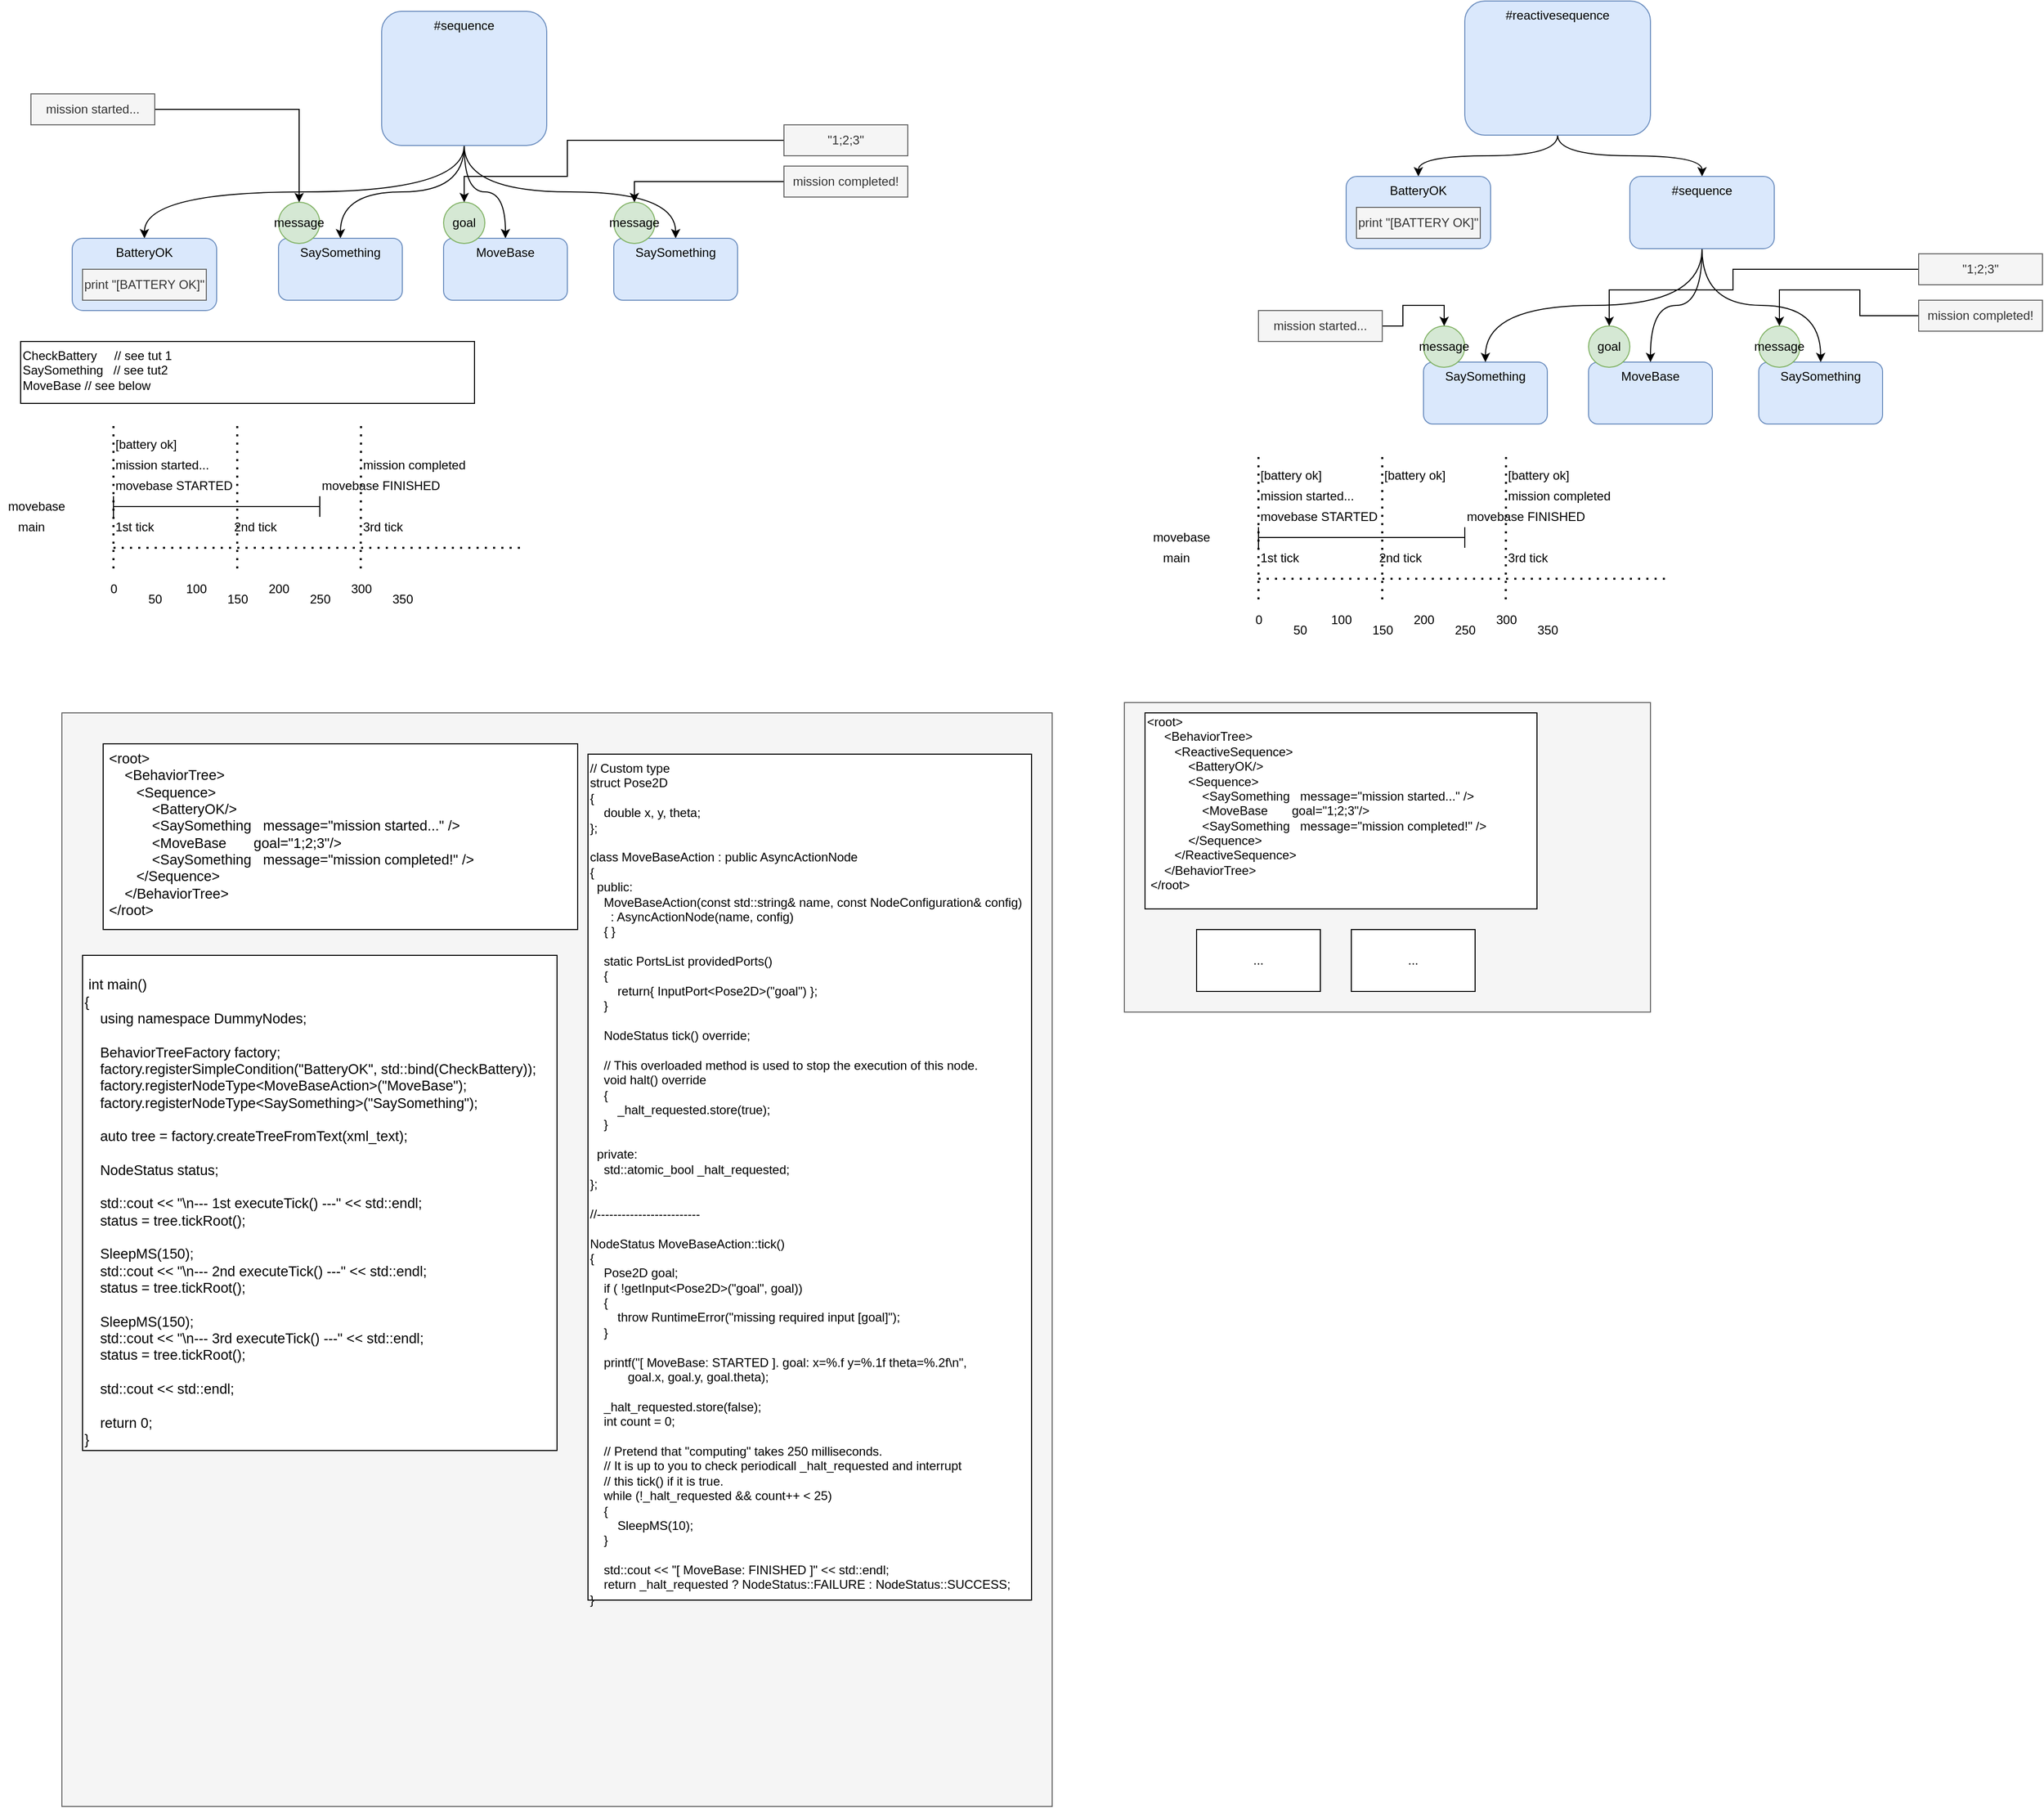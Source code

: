 <mxfile version="14.6.13" type="device"><diagram name="Page-1" id="7xjL4qxNOH6ObKK9VpZ8"><mxGraphModel dx="1106" dy="705" grid="1" gridSize="10" guides="1" tooltips="1" connect="1" arrows="1" fold="1" page="1" pageScale="1" pageWidth="1100" pageHeight="850" math="0" shadow="0"><root><mxCell id="-n1iZjSHYdklYX_k4-YT-0"/><mxCell id="-n1iZjSHYdklYX_k4-YT-1" parent="-n1iZjSHYdklYX_k4-YT-0"/><mxCell id="pffkVYcm8MmQ7CZDu6G3-87" value="&lt;div&gt;&lt;br&gt;&lt;/div&gt;" style="rounded=0;whiteSpace=wrap;html=1;align=left;fillColor=#f5f5f5;strokeColor=#666666;fontColor=#333333;" vertex="1" parent="-n1iZjSHYdklYX_k4-YT-1"><mxGeometry x="1100" y="790" width="510" height="300" as="geometry"/></mxCell><mxCell id="-n1iZjSHYdklYX_k4-YT-35" value="" style="rounded=0;whiteSpace=wrap;html=1;align=center;fillColor=#f5f5f5;strokeColor=#666666;fontColor=#333333;" parent="-n1iZjSHYdklYX_k4-YT-1" vertex="1"><mxGeometry x="70" y="800" width="960" height="1060" as="geometry"/></mxCell><mxCell id="-n1iZjSHYdklYX_k4-YT-2" style="edgeStyle=orthogonalEdgeStyle;orthogonalLoop=1;jettySize=auto;html=1;exitX=0.5;exitY=1;exitDx=0;exitDy=0;curved=1;" parent="-n1iZjSHYdklYX_k4-YT-1" source="-n1iZjSHYdklYX_k4-YT-6" target="-n1iZjSHYdklYX_k4-YT-7" edge="1"><mxGeometry relative="1" as="geometry"/></mxCell><mxCell id="-n1iZjSHYdklYX_k4-YT-3" style="edgeStyle=orthogonalEdgeStyle;curved=1;orthogonalLoop=1;jettySize=auto;html=1;exitX=0.5;exitY=1;exitDx=0;exitDy=0;" parent="-n1iZjSHYdklYX_k4-YT-1" source="-n1iZjSHYdklYX_k4-YT-6" target="-n1iZjSHYdklYX_k4-YT-8" edge="1"><mxGeometry relative="1" as="geometry"/></mxCell><mxCell id="pffkVYcm8MmQ7CZDu6G3-11" style="edgeStyle=orthogonalEdgeStyle;orthogonalLoop=1;jettySize=auto;html=1;exitX=0.5;exitY=1;exitDx=0;exitDy=0;curved=1;" edge="1" parent="-n1iZjSHYdklYX_k4-YT-1" source="-n1iZjSHYdklYX_k4-YT-6" target="pffkVYcm8MmQ7CZDu6G3-3"><mxGeometry relative="1" as="geometry"/></mxCell><mxCell id="pffkVYcm8MmQ7CZDu6G3-12" style="edgeStyle=orthogonalEdgeStyle;curved=1;orthogonalLoop=1;jettySize=auto;html=1;exitX=0.5;exitY=1;exitDx=0;exitDy=0;entryX=0.5;entryY=0;entryDx=0;entryDy=0;" edge="1" parent="-n1iZjSHYdklYX_k4-YT-1" source="-n1iZjSHYdklYX_k4-YT-6" target="pffkVYcm8MmQ7CZDu6G3-5"><mxGeometry relative="1" as="geometry"/></mxCell><mxCell id="-n1iZjSHYdklYX_k4-YT-6" value="#sequence" style="rounded=1;whiteSpace=wrap;html=1;verticalAlign=top;fillColor=#dae8fc;strokeColor=#6c8ebf;" parent="-n1iZjSHYdklYX_k4-YT-1" vertex="1"><mxGeometry x="380" y="120" width="160" height="130" as="geometry"/></mxCell><mxCell id="-n1iZjSHYdklYX_k4-YT-7" value="BatteryOK" style="rounded=1;whiteSpace=wrap;html=1;verticalAlign=top;fillColor=#dae8fc;strokeColor=#6c8ebf;" parent="-n1iZjSHYdklYX_k4-YT-1" vertex="1"><mxGeometry x="80" y="340" width="140" height="70" as="geometry"/></mxCell><mxCell id="-n1iZjSHYdklYX_k4-YT-8" value="SaySomething" style="rounded=1;whiteSpace=wrap;html=1;verticalAlign=top;fillColor=#dae8fc;strokeColor=#6c8ebf;" parent="-n1iZjSHYdklYX_k4-YT-1" vertex="1"><mxGeometry x="280" y="340" width="120" height="60" as="geometry"/></mxCell><mxCell id="-n1iZjSHYdklYX_k4-YT-12" value="&lt;div&gt;&lt;div&gt;// Custom type&lt;/div&gt;&lt;div&gt;struct Pose2D&lt;/div&gt;&lt;div&gt;{&lt;/div&gt;&lt;div&gt;&amp;nbsp; &amp;nbsp; double x, y, theta;&lt;/div&gt;&lt;div&gt;};&lt;/div&gt;&lt;div&gt;&lt;br&gt;&lt;/div&gt;&lt;div&gt;class MoveBaseAction : public AsyncActionNode&lt;/div&gt;&lt;div&gt;{&lt;/div&gt;&lt;div&gt;&amp;nbsp; public:&lt;/div&gt;&lt;div&gt;&amp;nbsp; &amp;nbsp; MoveBaseAction(const std::string&amp;amp; name, const NodeConfiguration&amp;amp; config)&lt;/div&gt;&lt;div&gt;&amp;nbsp; &amp;nbsp; &amp;nbsp; : AsyncActionNode(name, config)&lt;/div&gt;&lt;div&gt;&amp;nbsp; &amp;nbsp; { }&lt;/div&gt;&lt;div&gt;&lt;br&gt;&lt;/div&gt;&lt;div&gt;&amp;nbsp; &amp;nbsp; static PortsList providedPorts()&lt;/div&gt;&lt;div&gt;&amp;nbsp; &amp;nbsp; {&lt;/div&gt;&lt;div&gt;&amp;nbsp; &amp;nbsp; &amp;nbsp; &amp;nbsp; return{ InputPort&amp;lt;Pose2D&amp;gt;(&quot;goal&quot;) };&lt;/div&gt;&lt;div&gt;&amp;nbsp; &amp;nbsp; }&lt;/div&gt;&lt;div&gt;&lt;br&gt;&lt;/div&gt;&lt;div&gt;&amp;nbsp; &amp;nbsp; NodeStatus tick() override;&lt;/div&gt;&lt;div&gt;&lt;br&gt;&lt;/div&gt;&lt;div&gt;&amp;nbsp; &amp;nbsp; // This overloaded method is used to stop the execution of this node.&lt;/div&gt;&lt;div&gt;&amp;nbsp; &amp;nbsp; void halt() override&lt;/div&gt;&lt;div&gt;&amp;nbsp; &amp;nbsp; {&lt;/div&gt;&lt;div&gt;&amp;nbsp; &amp;nbsp; &amp;nbsp; &amp;nbsp; _halt_requested.store(true);&lt;/div&gt;&lt;div&gt;&amp;nbsp; &amp;nbsp; }&lt;/div&gt;&lt;div&gt;&lt;br&gt;&lt;/div&gt;&lt;div&gt;&amp;nbsp; private:&lt;/div&gt;&lt;div&gt;&amp;nbsp; &amp;nbsp; std::atomic_bool _halt_requested;&lt;/div&gt;&lt;div&gt;};&lt;/div&gt;&lt;div&gt;&lt;br&gt;&lt;/div&gt;&lt;div&gt;//-------------------------&lt;/div&gt;&lt;div&gt;&lt;br&gt;&lt;/div&gt;&lt;div&gt;NodeStatus MoveBaseAction::tick()&lt;/div&gt;&lt;div&gt;{&lt;/div&gt;&lt;div&gt;&amp;nbsp; &amp;nbsp; Pose2D goal;&lt;/div&gt;&lt;div&gt;&amp;nbsp; &amp;nbsp; if ( !getInput&amp;lt;Pose2D&amp;gt;(&quot;goal&quot;, goal))&lt;/div&gt;&lt;div&gt;&amp;nbsp; &amp;nbsp; {&lt;/div&gt;&lt;div&gt;&amp;nbsp; &amp;nbsp; &amp;nbsp; &amp;nbsp; throw RuntimeError(&quot;missing required input [goal]&quot;);&lt;/div&gt;&lt;div&gt;&amp;nbsp; &amp;nbsp; }&lt;/div&gt;&lt;div&gt;&lt;br&gt;&lt;/div&gt;&lt;div&gt;&amp;nbsp; &amp;nbsp; printf(&quot;[ MoveBase: STARTED ]. goal: x=%.f y=%.1f theta=%.2f\n&quot;,&amp;nbsp;&lt;/div&gt;&lt;div&gt;&amp;nbsp; &amp;nbsp; &amp;nbsp; &amp;nbsp; &amp;nbsp; &amp;nbsp;goal.x, goal.y, goal.theta);&lt;/div&gt;&lt;div&gt;&lt;br&gt;&lt;/div&gt;&lt;div&gt;&amp;nbsp; &amp;nbsp; _halt_requested.store(false);&lt;/div&gt;&lt;div&gt;&amp;nbsp; &amp;nbsp; int count = 0;&lt;/div&gt;&lt;div&gt;&lt;br&gt;&lt;/div&gt;&lt;div&gt;&amp;nbsp; &amp;nbsp; // Pretend that &quot;computing&quot; takes 250 milliseconds.&lt;/div&gt;&lt;div&gt;&amp;nbsp; &amp;nbsp; // It is up to you to check periodicall _halt_requested and interrupt&lt;/div&gt;&lt;div&gt;&amp;nbsp; &amp;nbsp; // this tick() if it is true.&lt;/div&gt;&lt;div&gt;&amp;nbsp; &amp;nbsp; while (!_halt_requested &amp;amp;&amp;amp; count++ &amp;lt; 25)&lt;/div&gt;&lt;div&gt;&amp;nbsp; &amp;nbsp; {&lt;/div&gt;&lt;div&gt;&amp;nbsp; &amp;nbsp; &amp;nbsp; &amp;nbsp; SleepMS(10);&lt;/div&gt;&lt;div&gt;&amp;nbsp; &amp;nbsp; }&lt;/div&gt;&lt;div&gt;&lt;br&gt;&lt;/div&gt;&lt;div&gt;&amp;nbsp; &amp;nbsp; std::cout &amp;lt;&amp;lt; &quot;[ MoveBase: FINISHED ]&quot; &amp;lt;&amp;lt; std::endl;&lt;/div&gt;&lt;div&gt;&amp;nbsp; &amp;nbsp; return _halt_requested ? NodeStatus::FAILURE : NodeStatus::SUCCESS;&lt;/div&gt;&lt;div&gt;}&lt;/div&gt;&lt;/div&gt;&lt;div&gt;&lt;br&gt;&lt;/div&gt;" style="rounded=0;whiteSpace=wrap;html=1;align=left;verticalAlign=top;" parent="-n1iZjSHYdklYX_k4-YT-1" vertex="1"><mxGeometry x="580" y="840" width="430" height="820" as="geometry"/></mxCell><mxCell id="-n1iZjSHYdklYX_k4-YT-17" value="&lt;div&gt;&lt;div&gt;&lt;div&gt;&lt;br&gt;&lt;/div&gt;&lt;div&gt;&lt;span style=&quot;font-size: 13.6px&quot;&gt;&amp;nbsp;int main()&lt;/span&gt;&lt;/div&gt;&lt;div&gt;&lt;span style=&quot;font-size: 13.6px&quot;&gt;{&lt;/span&gt;&lt;/div&gt;&lt;div&gt;&lt;span style=&quot;font-size: 13.6px&quot;&gt;&amp;nbsp; &amp;nbsp; using namespace DummyNodes;&lt;/span&gt;&lt;/div&gt;&lt;div&gt;&lt;span style=&quot;font-size: 13.6px&quot;&gt;&lt;br&gt;&lt;/span&gt;&lt;/div&gt;&lt;div&gt;&lt;span style=&quot;font-size: 13.6px&quot;&gt;&amp;nbsp; &amp;nbsp; BehaviorTreeFactory factory;&lt;/span&gt;&lt;/div&gt;&lt;div&gt;&lt;span style=&quot;font-size: 13.6px&quot;&gt;&amp;nbsp; &amp;nbsp; factory.registerSimpleCondition(&quot;BatteryOK&quot;, std::bind(CheckBattery));&lt;/span&gt;&lt;/div&gt;&lt;div&gt;&lt;span style=&quot;font-size: 13.6px&quot;&gt;&amp;nbsp; &amp;nbsp; factory.registerNodeType&amp;lt;MoveBaseAction&amp;gt;(&quot;MoveBase&quot;);&lt;/span&gt;&lt;/div&gt;&lt;div&gt;&lt;span style=&quot;font-size: 13.6px&quot;&gt;&amp;nbsp; &amp;nbsp; factory.registerNodeType&amp;lt;SaySomething&amp;gt;(&quot;SaySomething&quot;);&lt;/span&gt;&lt;/div&gt;&lt;div&gt;&lt;span style=&quot;font-size: 13.6px&quot;&gt;&lt;br&gt;&lt;/span&gt;&lt;/div&gt;&lt;div&gt;&lt;span style=&quot;font-size: 13.6px&quot;&gt;&amp;nbsp; &amp;nbsp; auto tree = factory.createTreeFromText(xml_text);&lt;/span&gt;&lt;/div&gt;&lt;div&gt;&lt;span style=&quot;font-size: 13.6px&quot;&gt;&lt;br&gt;&lt;/span&gt;&lt;/div&gt;&lt;div&gt;&lt;span style=&quot;font-size: 13.6px&quot;&gt;&amp;nbsp; &amp;nbsp; NodeStatus status;&lt;/span&gt;&lt;/div&gt;&lt;div&gt;&lt;span style=&quot;font-size: 13.6px&quot;&gt;&lt;br&gt;&lt;/span&gt;&lt;/div&gt;&lt;div&gt;&lt;span style=&quot;font-size: 13.6px&quot;&gt;&amp;nbsp; &amp;nbsp; std::cout &amp;lt;&amp;lt; &quot;\n--- 1st executeTick() ---&quot; &amp;lt;&amp;lt; std::endl;&lt;/span&gt;&lt;/div&gt;&lt;div&gt;&lt;span style=&quot;font-size: 13.6px&quot;&gt;&amp;nbsp; &amp;nbsp; status = tree.tickRoot();&lt;/span&gt;&lt;/div&gt;&lt;div&gt;&lt;span style=&quot;font-size: 13.6px&quot;&gt;&lt;br&gt;&lt;/span&gt;&lt;/div&gt;&lt;div&gt;&lt;span style=&quot;font-size: 13.6px&quot;&gt;&amp;nbsp; &amp;nbsp; SleepMS(150);&lt;/span&gt;&lt;/div&gt;&lt;div&gt;&lt;span style=&quot;font-size: 13.6px&quot;&gt;&amp;nbsp; &amp;nbsp; std::cout &amp;lt;&amp;lt; &quot;\n--- 2nd executeTick() ---&quot; &amp;lt;&amp;lt; std::endl;&lt;/span&gt;&lt;/div&gt;&lt;div&gt;&lt;span style=&quot;font-size: 13.6px&quot;&gt;&amp;nbsp; &amp;nbsp; status = tree.tickRoot();&lt;/span&gt;&lt;/div&gt;&lt;div&gt;&lt;span style=&quot;font-size: 13.6px&quot;&gt;&lt;br&gt;&lt;/span&gt;&lt;/div&gt;&lt;div&gt;&lt;span style=&quot;font-size: 13.6px&quot;&gt;&amp;nbsp; &amp;nbsp; SleepMS(150);&lt;/span&gt;&lt;/div&gt;&lt;div&gt;&lt;span style=&quot;font-size: 13.6px&quot;&gt;&amp;nbsp; &amp;nbsp; std::cout &amp;lt;&amp;lt; &quot;\n--- 3rd executeTick() ---&quot; &amp;lt;&amp;lt; std::endl;&lt;/span&gt;&lt;/div&gt;&lt;div&gt;&lt;span style=&quot;font-size: 13.6px&quot;&gt;&amp;nbsp; &amp;nbsp; status = tree.tickRoot();&lt;/span&gt;&lt;/div&gt;&lt;div&gt;&lt;span style=&quot;font-size: 13.6px&quot;&gt;&lt;br&gt;&lt;/span&gt;&lt;/div&gt;&lt;div&gt;&lt;span style=&quot;font-size: 13.6px&quot;&gt;&amp;nbsp; &amp;nbsp; std::cout &amp;lt;&amp;lt; std::endl;&lt;/span&gt;&lt;/div&gt;&lt;div&gt;&lt;span style=&quot;font-size: 13.6px&quot;&gt;&lt;br&gt;&lt;/span&gt;&lt;/div&gt;&lt;div&gt;&lt;span style=&quot;font-size: 13.6px&quot;&gt;&amp;nbsp; &amp;nbsp; return 0;&lt;/span&gt;&lt;/div&gt;&lt;div&gt;&lt;span style=&quot;font-size: 13.6px&quot;&gt;}&lt;/span&gt;&lt;/div&gt;&lt;/div&gt;&lt;/div&gt;&lt;div&gt;&lt;br&gt;&lt;/div&gt;" style="rounded=0;whiteSpace=wrap;html=1;align=left;verticalAlign=top;" parent="-n1iZjSHYdklYX_k4-YT-1" vertex="1"><mxGeometry x="90" y="1035" width="460" height="480" as="geometry"/></mxCell><mxCell id="-n1iZjSHYdklYX_k4-YT-21" style="edgeStyle=orthogonalEdgeStyle;orthogonalLoop=1;jettySize=auto;html=1;exitX=0.5;exitY=0;exitDx=0;exitDy=0;entryX=0;entryY=0.5;entryDx=0;entryDy=0;rounded=1;strokeColor=none;" parent="-n1iZjSHYdklYX_k4-YT-1" source="-n1iZjSHYdklYX_k4-YT-23" edge="1"><mxGeometry relative="1" as="geometry"><mxPoint x="540" y="220" as="targetPoint"/></mxGeometry></mxCell><mxCell id="-n1iZjSHYdklYX_k4-YT-23" value="message" style="ellipse;whiteSpace=wrap;html=1;aspect=fixed;align=center;fillColor=#d5e8d4;strokeColor=#82b366;" parent="-n1iZjSHYdklYX_k4-YT-1" vertex="1"><mxGeometry x="280" y="305" width="40" height="40" as="geometry"/></mxCell><mxCell id="pffkVYcm8MmQ7CZDu6G3-0" value="&lt;div&gt;&lt;/div&gt;CheckBattery&amp;nbsp; &amp;nbsp; &amp;nbsp;// see tut 1&lt;br&gt;SaySomething&amp;nbsp; &amp;nbsp;// see tut2&lt;br&gt;MoveBase // see below&lt;br&gt;" style="rounded=0;whiteSpace=wrap;html=1;align=left;verticalAlign=top;" vertex="1" parent="-n1iZjSHYdklYX_k4-YT-1"><mxGeometry x="30" y="440" width="440" height="60" as="geometry"/></mxCell><mxCell id="pffkVYcm8MmQ7CZDu6G3-2" style="edgeStyle=orthogonalEdgeStyle;rounded=0;orthogonalLoop=1;jettySize=auto;html=1;exitX=1;exitY=0.5;exitDx=0;exitDy=0;entryX=0.5;entryY=0;entryDx=0;entryDy=0;" edge="1" parent="-n1iZjSHYdklYX_k4-YT-1" source="pffkVYcm8MmQ7CZDu6G3-1" target="-n1iZjSHYdklYX_k4-YT-23"><mxGeometry relative="1" as="geometry"/></mxCell><mxCell id="pffkVYcm8MmQ7CZDu6G3-1" value="mission started..." style="rounded=0;whiteSpace=wrap;html=1;fillColor=#f5f5f5;strokeColor=#666666;fontColor=#333333;" vertex="1" parent="-n1iZjSHYdklYX_k4-YT-1"><mxGeometry x="40" y="200" width="120" height="30" as="geometry"/></mxCell><mxCell id="pffkVYcm8MmQ7CZDu6G3-3" value="MoveBase" style="rounded=1;whiteSpace=wrap;html=1;verticalAlign=top;fillColor=#dae8fc;strokeColor=#6c8ebf;" vertex="1" parent="-n1iZjSHYdklYX_k4-YT-1"><mxGeometry x="440" y="340" width="120" height="60" as="geometry"/></mxCell><mxCell id="pffkVYcm8MmQ7CZDu6G3-4" value="goal" style="ellipse;whiteSpace=wrap;html=1;aspect=fixed;align=center;fillColor=#d5e8d4;strokeColor=#82b366;" vertex="1" parent="-n1iZjSHYdklYX_k4-YT-1"><mxGeometry x="440" y="305" width="40" height="40" as="geometry"/></mxCell><mxCell id="pffkVYcm8MmQ7CZDu6G3-5" value="SaySomething" style="rounded=1;whiteSpace=wrap;html=1;verticalAlign=top;fillColor=#dae8fc;strokeColor=#6c8ebf;" vertex="1" parent="-n1iZjSHYdklYX_k4-YT-1"><mxGeometry x="605" y="340" width="120" height="60" as="geometry"/></mxCell><mxCell id="pffkVYcm8MmQ7CZDu6G3-6" value="message" style="ellipse;whiteSpace=wrap;html=1;aspect=fixed;align=center;fillColor=#d5e8d4;strokeColor=#82b366;" vertex="1" parent="-n1iZjSHYdklYX_k4-YT-1"><mxGeometry x="605" y="305" width="40" height="40" as="geometry"/></mxCell><mxCell id="pffkVYcm8MmQ7CZDu6G3-100" style="edgeStyle=orthogonalEdgeStyle;orthogonalLoop=1;jettySize=auto;html=1;exitX=0;exitY=0.5;exitDx=0;exitDy=0;rounded=0;" edge="1" parent="-n1iZjSHYdklYX_k4-YT-1" source="pffkVYcm8MmQ7CZDu6G3-7" target="pffkVYcm8MmQ7CZDu6G3-6"><mxGeometry relative="1" as="geometry"/></mxCell><mxCell id="pffkVYcm8MmQ7CZDu6G3-7" value="mission completed!" style="rounded=0;whiteSpace=wrap;html=1;fillColor=#f5f5f5;strokeColor=#666666;fontColor=#333333;" vertex="1" parent="-n1iZjSHYdklYX_k4-YT-1"><mxGeometry x="770" y="270" width="120" height="30" as="geometry"/></mxCell><mxCell id="pffkVYcm8MmQ7CZDu6G3-101" style="edgeStyle=orthogonalEdgeStyle;rounded=0;orthogonalLoop=1;jettySize=auto;html=1;exitX=0;exitY=0.5;exitDx=0;exitDy=0;entryX=0.5;entryY=0;entryDx=0;entryDy=0;" edge="1" parent="-n1iZjSHYdklYX_k4-YT-1" source="pffkVYcm8MmQ7CZDu6G3-9" target="pffkVYcm8MmQ7CZDu6G3-4"><mxGeometry relative="1" as="geometry"><Array as="points"><mxPoint x="560" y="245"/><mxPoint x="560" y="280"/><mxPoint x="460" y="280"/></Array></mxGeometry></mxCell><mxCell id="pffkVYcm8MmQ7CZDu6G3-9" value="&quot;1;2;3&quot;" style="rounded=0;whiteSpace=wrap;html=1;fillColor=#f5f5f5;strokeColor=#666666;fontColor=#333333;" vertex="1" parent="-n1iZjSHYdklYX_k4-YT-1"><mxGeometry x="770" y="230" width="120" height="30" as="geometry"/></mxCell><mxCell id="pffkVYcm8MmQ7CZDu6G3-13" value="print &quot;[BATTERY OK]&quot;" style="rounded=0;whiteSpace=wrap;html=1;fillColor=#f5f5f5;strokeColor=#666666;fontColor=#333333;" vertex="1" parent="-n1iZjSHYdklYX_k4-YT-1"><mxGeometry x="90" y="370" width="120" height="30" as="geometry"/></mxCell><mxCell id="pffkVYcm8MmQ7CZDu6G3-14" value="" style="endArrow=none;dashed=1;html=1;dashPattern=1 3;strokeWidth=2;" edge="1" parent="-n1iZjSHYdklYX_k4-YT-1"><mxGeometry width="50" height="50" relative="1" as="geometry"><mxPoint x="120" y="640" as="sourcePoint"/><mxPoint x="520" y="640" as="targetPoint"/></mxGeometry></mxCell><mxCell id="pffkVYcm8MmQ7CZDu6G3-15" value="0" style="text;html=1;align=center;verticalAlign=middle;resizable=0;points=[];autosize=1;strokeColor=none;" vertex="1" parent="-n1iZjSHYdklYX_k4-YT-1"><mxGeometry x="110" y="670" width="20" height="20" as="geometry"/></mxCell><mxCell id="pffkVYcm8MmQ7CZDu6G3-16" value="50" style="text;html=1;align=center;verticalAlign=middle;resizable=0;points=[];autosize=1;strokeColor=none;" vertex="1" parent="-n1iZjSHYdklYX_k4-YT-1"><mxGeometry x="145" y="680" width="30" height="20" as="geometry"/></mxCell><mxCell id="pffkVYcm8MmQ7CZDu6G3-17" value="100" style="text;html=1;align=center;verticalAlign=middle;resizable=0;points=[];autosize=1;strokeColor=none;" vertex="1" parent="-n1iZjSHYdklYX_k4-YT-1"><mxGeometry x="180" y="670" width="40" height="20" as="geometry"/></mxCell><mxCell id="pffkVYcm8MmQ7CZDu6G3-18" value="150" style="text;html=1;align=center;verticalAlign=middle;resizable=0;points=[];autosize=1;strokeColor=none;" vertex="1" parent="-n1iZjSHYdklYX_k4-YT-1"><mxGeometry x="220" y="680" width="40" height="20" as="geometry"/></mxCell><mxCell id="pffkVYcm8MmQ7CZDu6G3-21" value="200" style="text;html=1;align=center;verticalAlign=middle;resizable=0;points=[];autosize=1;strokeColor=none;" vertex="1" parent="-n1iZjSHYdklYX_k4-YT-1"><mxGeometry x="260" y="670" width="40" height="20" as="geometry"/></mxCell><mxCell id="pffkVYcm8MmQ7CZDu6G3-22" value="250" style="text;html=1;align=center;verticalAlign=middle;resizable=0;points=[];autosize=1;strokeColor=none;" vertex="1" parent="-n1iZjSHYdklYX_k4-YT-1"><mxGeometry x="300" y="680" width="40" height="20" as="geometry"/></mxCell><mxCell id="pffkVYcm8MmQ7CZDu6G3-23" value="300" style="text;html=1;align=center;verticalAlign=middle;resizable=0;points=[];autosize=1;strokeColor=none;" vertex="1" parent="-n1iZjSHYdklYX_k4-YT-1"><mxGeometry x="340" y="670" width="40" height="20" as="geometry"/></mxCell><mxCell id="pffkVYcm8MmQ7CZDu6G3-24" value="350" style="text;html=1;align=center;verticalAlign=middle;resizable=0;points=[];autosize=1;strokeColor=none;" vertex="1" parent="-n1iZjSHYdklYX_k4-YT-1"><mxGeometry x="380" y="680" width="40" height="20" as="geometry"/></mxCell><mxCell id="pffkVYcm8MmQ7CZDu6G3-25" value="" style="endArrow=none;dashed=1;html=1;dashPattern=1 3;strokeWidth=2;" edge="1" parent="-n1iZjSHYdklYX_k4-YT-1"><mxGeometry width="50" height="50" relative="1" as="geometry"><mxPoint x="120" y="660" as="sourcePoint"/><mxPoint x="120" y="520" as="targetPoint"/></mxGeometry></mxCell><mxCell id="pffkVYcm8MmQ7CZDu6G3-26" value="" style="endArrow=none;dashed=1;html=1;dashPattern=1 3;strokeWidth=2;" edge="1" parent="-n1iZjSHYdklYX_k4-YT-1"><mxGeometry width="50" height="50" relative="1" as="geometry"><mxPoint x="240" y="660" as="sourcePoint"/><mxPoint x="240" y="520" as="targetPoint"/></mxGeometry></mxCell><mxCell id="pffkVYcm8MmQ7CZDu6G3-27" value="" style="endArrow=none;dashed=1;html=1;dashPattern=1 3;strokeWidth=2;" edge="1" parent="-n1iZjSHYdklYX_k4-YT-1"><mxGeometry width="50" height="50" relative="1" as="geometry"><mxPoint x="359.71" y="660" as="sourcePoint"/><mxPoint x="360" y="520" as="targetPoint"/></mxGeometry></mxCell><mxCell id="pffkVYcm8MmQ7CZDu6G3-28" value="1st tick" style="text;html=1;align=left;verticalAlign=middle;resizable=0;points=[];autosize=1;strokeColor=none;" vertex="1" parent="-n1iZjSHYdklYX_k4-YT-1"><mxGeometry x="120" y="610" width="50" height="20" as="geometry"/></mxCell><mxCell id="pffkVYcm8MmQ7CZDu6G3-29" value="2nd tick" style="text;html=1;align=left;verticalAlign=middle;resizable=0;points=[];autosize=1;strokeColor=none;" vertex="1" parent="-n1iZjSHYdklYX_k4-YT-1"><mxGeometry x="235" y="610" width="60" height="20" as="geometry"/></mxCell><mxCell id="pffkVYcm8MmQ7CZDu6G3-30" value="3rd tick" style="text;html=1;align=left;verticalAlign=middle;resizable=0;points=[];autosize=1;strokeColor=none;" vertex="1" parent="-n1iZjSHYdklYX_k4-YT-1"><mxGeometry x="360" y="610" width="50" height="20" as="geometry"/></mxCell><mxCell id="pffkVYcm8MmQ7CZDu6G3-31" value="main" style="text;html=1;align=center;verticalAlign=middle;resizable=0;points=[];autosize=1;strokeColor=none;" vertex="1" parent="-n1iZjSHYdklYX_k4-YT-1"><mxGeometry x="20" y="610" width="40" height="20" as="geometry"/></mxCell><mxCell id="pffkVYcm8MmQ7CZDu6G3-32" value="" style="shape=crossbar;whiteSpace=wrap;html=1;rounded=1;" vertex="1" parent="-n1iZjSHYdklYX_k4-YT-1"><mxGeometry x="120" y="590" width="200" height="20" as="geometry"/></mxCell><mxCell id="pffkVYcm8MmQ7CZDu6G3-33" value="movebase" style="text;html=1;align=center;verticalAlign=middle;resizable=0;points=[];autosize=1;strokeColor=none;" vertex="1" parent="-n1iZjSHYdklYX_k4-YT-1"><mxGeometry x="10" y="590" width="70" height="20" as="geometry"/></mxCell><mxCell id="pffkVYcm8MmQ7CZDu6G3-34" value="[battery ok]" style="text;html=1;align=left;verticalAlign=middle;resizable=0;points=[];autosize=1;strokeColor=none;" vertex="1" parent="-n1iZjSHYdklYX_k4-YT-1"><mxGeometry x="120" y="530" width="70" height="20" as="geometry"/></mxCell><mxCell id="pffkVYcm8MmQ7CZDu6G3-35" value="mission started..." style="text;html=1;align=left;verticalAlign=middle;resizable=0;points=[];autosize=1;strokeColor=none;" vertex="1" parent="-n1iZjSHYdklYX_k4-YT-1"><mxGeometry x="120" y="550" width="110" height="20" as="geometry"/></mxCell><mxCell id="pffkVYcm8MmQ7CZDu6G3-36" value="movebase STARTED" style="text;html=1;align=left;verticalAlign=middle;resizable=0;points=[];autosize=1;strokeColor=none;" vertex="1" parent="-n1iZjSHYdklYX_k4-YT-1"><mxGeometry x="120" y="570" width="130" height="20" as="geometry"/></mxCell><mxCell id="pffkVYcm8MmQ7CZDu6G3-37" value="movebase FINISHED" style="text;html=1;align=left;verticalAlign=middle;resizable=0;points=[];autosize=1;strokeColor=none;" vertex="1" parent="-n1iZjSHYdklYX_k4-YT-1"><mxGeometry x="320" y="570" width="130" height="20" as="geometry"/></mxCell><mxCell id="pffkVYcm8MmQ7CZDu6G3-39" style="edgeStyle=orthogonalEdgeStyle;orthogonalLoop=1;jettySize=auto;html=1;exitX=0.5;exitY=1;exitDx=0;exitDy=0;curved=1;" edge="1" parent="-n1iZjSHYdklYX_k4-YT-1" source="pffkVYcm8MmQ7CZDu6G3-43" target="pffkVYcm8MmQ7CZDu6G3-44"><mxGeometry relative="1" as="geometry"/></mxCell><mxCell id="pffkVYcm8MmQ7CZDu6G3-92" style="edgeStyle=orthogonalEdgeStyle;curved=1;orthogonalLoop=1;jettySize=auto;html=1;exitX=0.5;exitY=1;exitDx=0;exitDy=0;entryX=0.5;entryY=0;entryDx=0;entryDy=0;" edge="1" parent="-n1iZjSHYdklYX_k4-YT-1" source="pffkVYcm8MmQ7CZDu6G3-43" target="pffkVYcm8MmQ7CZDu6G3-91"><mxGeometry relative="1" as="geometry"/></mxCell><mxCell id="pffkVYcm8MmQ7CZDu6G3-43" value="#reactivesequence" style="rounded=1;whiteSpace=wrap;html=1;verticalAlign=top;fillColor=#dae8fc;strokeColor=#6c8ebf;" vertex="1" parent="-n1iZjSHYdklYX_k4-YT-1"><mxGeometry x="1430" y="110" width="180" height="130" as="geometry"/></mxCell><mxCell id="pffkVYcm8MmQ7CZDu6G3-44" value="BatteryOK" style="rounded=1;whiteSpace=wrap;html=1;verticalAlign=top;fillColor=#dae8fc;strokeColor=#6c8ebf;" vertex="1" parent="-n1iZjSHYdklYX_k4-YT-1"><mxGeometry x="1315" y="280" width="140" height="70" as="geometry"/></mxCell><mxCell id="pffkVYcm8MmQ7CZDu6G3-45" value="SaySomething" style="rounded=1;whiteSpace=wrap;html=1;verticalAlign=top;fillColor=#dae8fc;strokeColor=#6c8ebf;" vertex="1" parent="-n1iZjSHYdklYX_k4-YT-1"><mxGeometry x="1390" y="460" width="120" height="60" as="geometry"/></mxCell><mxCell id="pffkVYcm8MmQ7CZDu6G3-46" style="edgeStyle=orthogonalEdgeStyle;orthogonalLoop=1;jettySize=auto;html=1;exitX=0.5;exitY=0;exitDx=0;exitDy=0;entryX=0;entryY=0.5;entryDx=0;entryDy=0;rounded=1;strokeColor=none;" edge="1" parent="-n1iZjSHYdklYX_k4-YT-1" source="pffkVYcm8MmQ7CZDu6G3-47"><mxGeometry relative="1" as="geometry"><mxPoint x="1650" y="210" as="targetPoint"/></mxGeometry></mxCell><mxCell id="pffkVYcm8MmQ7CZDu6G3-47" value="message" style="ellipse;whiteSpace=wrap;html=1;aspect=fixed;align=center;fillColor=#d5e8d4;strokeColor=#82b366;" vertex="1" parent="-n1iZjSHYdklYX_k4-YT-1"><mxGeometry x="1390" y="425" width="40" height="40" as="geometry"/></mxCell><mxCell id="pffkVYcm8MmQ7CZDu6G3-49" style="edgeStyle=orthogonalEdgeStyle;rounded=0;orthogonalLoop=1;jettySize=auto;html=1;exitX=1;exitY=0.5;exitDx=0;exitDy=0;entryX=0.5;entryY=0;entryDx=0;entryDy=0;" edge="1" parent="-n1iZjSHYdklYX_k4-YT-1" source="pffkVYcm8MmQ7CZDu6G3-50" target="pffkVYcm8MmQ7CZDu6G3-47"><mxGeometry relative="1" as="geometry"/></mxCell><mxCell id="pffkVYcm8MmQ7CZDu6G3-50" value="mission started..." style="rounded=0;whiteSpace=wrap;html=1;fillColor=#f5f5f5;strokeColor=#666666;fontColor=#333333;" vertex="1" parent="-n1iZjSHYdklYX_k4-YT-1"><mxGeometry x="1230" y="410" width="120" height="30" as="geometry"/></mxCell><mxCell id="pffkVYcm8MmQ7CZDu6G3-51" value="MoveBase" style="rounded=1;whiteSpace=wrap;html=1;verticalAlign=top;fillColor=#dae8fc;strokeColor=#6c8ebf;" vertex="1" parent="-n1iZjSHYdklYX_k4-YT-1"><mxGeometry x="1550" y="460" width="120" height="60" as="geometry"/></mxCell><mxCell id="pffkVYcm8MmQ7CZDu6G3-52" value="goal" style="ellipse;whiteSpace=wrap;html=1;aspect=fixed;align=center;fillColor=#d5e8d4;strokeColor=#82b366;" vertex="1" parent="-n1iZjSHYdklYX_k4-YT-1"><mxGeometry x="1550" y="425" width="40" height="40" as="geometry"/></mxCell><mxCell id="pffkVYcm8MmQ7CZDu6G3-53" value="SaySomething" style="rounded=1;whiteSpace=wrap;html=1;verticalAlign=top;fillColor=#dae8fc;strokeColor=#6c8ebf;" vertex="1" parent="-n1iZjSHYdklYX_k4-YT-1"><mxGeometry x="1715" y="460" width="120" height="60" as="geometry"/></mxCell><mxCell id="pffkVYcm8MmQ7CZDu6G3-54" value="message" style="ellipse;whiteSpace=wrap;html=1;aspect=fixed;align=center;fillColor=#d5e8d4;strokeColor=#82b366;" vertex="1" parent="-n1iZjSHYdklYX_k4-YT-1"><mxGeometry x="1715" y="425" width="40" height="40" as="geometry"/></mxCell><mxCell id="pffkVYcm8MmQ7CZDu6G3-55" style="edgeStyle=orthogonalEdgeStyle;rounded=0;orthogonalLoop=1;jettySize=auto;html=1;exitX=0;exitY=0.5;exitDx=0;exitDy=0;entryX=0.5;entryY=0;entryDx=0;entryDy=0;" edge="1" parent="-n1iZjSHYdklYX_k4-YT-1" source="pffkVYcm8MmQ7CZDu6G3-56" target="pffkVYcm8MmQ7CZDu6G3-54"><mxGeometry relative="1" as="geometry"><Array as="points"><mxPoint x="1813" y="415"/><mxPoint x="1813" y="390"/><mxPoint x="1735" y="390"/></Array></mxGeometry></mxCell><mxCell id="pffkVYcm8MmQ7CZDu6G3-56" value="mission completed!" style="rounded=0;whiteSpace=wrap;html=1;fillColor=#f5f5f5;strokeColor=#666666;fontColor=#333333;" vertex="1" parent="-n1iZjSHYdklYX_k4-YT-1"><mxGeometry x="1870" y="400" width="120" height="30" as="geometry"/></mxCell><mxCell id="pffkVYcm8MmQ7CZDu6G3-57" style="edgeStyle=orthogonalEdgeStyle;rounded=0;orthogonalLoop=1;jettySize=auto;html=1;exitX=0;exitY=0.5;exitDx=0;exitDy=0;entryX=0.5;entryY=0;entryDx=0;entryDy=0;" edge="1" parent="-n1iZjSHYdklYX_k4-YT-1" source="pffkVYcm8MmQ7CZDu6G3-58" target="pffkVYcm8MmQ7CZDu6G3-52"><mxGeometry relative="1" as="geometry"><Array as="points"><mxPoint x="1870" y="370"/><mxPoint x="1690" y="370"/><mxPoint x="1690" y="390"/><mxPoint x="1570" y="390"/></Array></mxGeometry></mxCell><mxCell id="pffkVYcm8MmQ7CZDu6G3-58" value="&quot;1;2;3&quot;" style="rounded=0;whiteSpace=wrap;html=1;fillColor=#f5f5f5;strokeColor=#666666;fontColor=#333333;" vertex="1" parent="-n1iZjSHYdklYX_k4-YT-1"><mxGeometry x="1870" y="355" width="120" height="30" as="geometry"/></mxCell><mxCell id="pffkVYcm8MmQ7CZDu6G3-59" value="print &quot;[BATTERY OK]&quot;" style="rounded=0;whiteSpace=wrap;html=1;fillColor=#f5f5f5;strokeColor=#666666;fontColor=#333333;" vertex="1" parent="-n1iZjSHYdklYX_k4-YT-1"><mxGeometry x="1325" y="310" width="120" height="30" as="geometry"/></mxCell><mxCell id="pffkVYcm8MmQ7CZDu6G3-60" value="" style="endArrow=none;dashed=1;html=1;dashPattern=1 3;strokeWidth=2;" edge="1" parent="-n1iZjSHYdklYX_k4-YT-1"><mxGeometry width="50" height="50" relative="1" as="geometry"><mxPoint x="1230" y="670" as="sourcePoint"/><mxPoint x="1630" y="670" as="targetPoint"/></mxGeometry></mxCell><mxCell id="pffkVYcm8MmQ7CZDu6G3-61" value="0" style="text;html=1;align=center;verticalAlign=middle;resizable=0;points=[];autosize=1;strokeColor=none;" vertex="1" parent="-n1iZjSHYdklYX_k4-YT-1"><mxGeometry x="1220" y="700" width="20" height="20" as="geometry"/></mxCell><mxCell id="pffkVYcm8MmQ7CZDu6G3-62" value="50" style="text;html=1;align=center;verticalAlign=middle;resizable=0;points=[];autosize=1;strokeColor=none;" vertex="1" parent="-n1iZjSHYdklYX_k4-YT-1"><mxGeometry x="1255" y="710" width="30" height="20" as="geometry"/></mxCell><mxCell id="pffkVYcm8MmQ7CZDu6G3-63" value="100" style="text;html=1;align=center;verticalAlign=middle;resizable=0;points=[];autosize=1;strokeColor=none;" vertex="1" parent="-n1iZjSHYdklYX_k4-YT-1"><mxGeometry x="1290" y="700" width="40" height="20" as="geometry"/></mxCell><mxCell id="pffkVYcm8MmQ7CZDu6G3-64" value="150" style="text;html=1;align=center;verticalAlign=middle;resizable=0;points=[];autosize=1;strokeColor=none;" vertex="1" parent="-n1iZjSHYdklYX_k4-YT-1"><mxGeometry x="1330" y="710" width="40" height="20" as="geometry"/></mxCell><mxCell id="pffkVYcm8MmQ7CZDu6G3-65" value="200" style="text;html=1;align=center;verticalAlign=middle;resizable=0;points=[];autosize=1;strokeColor=none;" vertex="1" parent="-n1iZjSHYdklYX_k4-YT-1"><mxGeometry x="1370" y="700" width="40" height="20" as="geometry"/></mxCell><mxCell id="pffkVYcm8MmQ7CZDu6G3-66" value="250" style="text;html=1;align=center;verticalAlign=middle;resizable=0;points=[];autosize=1;strokeColor=none;" vertex="1" parent="-n1iZjSHYdklYX_k4-YT-1"><mxGeometry x="1410" y="710" width="40" height="20" as="geometry"/></mxCell><mxCell id="pffkVYcm8MmQ7CZDu6G3-67" value="300" style="text;html=1;align=center;verticalAlign=middle;resizable=0;points=[];autosize=1;strokeColor=none;" vertex="1" parent="-n1iZjSHYdklYX_k4-YT-1"><mxGeometry x="1450" y="700" width="40" height="20" as="geometry"/></mxCell><mxCell id="pffkVYcm8MmQ7CZDu6G3-68" value="350" style="text;html=1;align=center;verticalAlign=middle;resizable=0;points=[];autosize=1;strokeColor=none;" vertex="1" parent="-n1iZjSHYdklYX_k4-YT-1"><mxGeometry x="1490" y="710" width="40" height="20" as="geometry"/></mxCell><mxCell id="pffkVYcm8MmQ7CZDu6G3-69" value="" style="endArrow=none;dashed=1;html=1;dashPattern=1 3;strokeWidth=2;" edge="1" parent="-n1iZjSHYdklYX_k4-YT-1"><mxGeometry width="50" height="50" relative="1" as="geometry"><mxPoint x="1230" y="690" as="sourcePoint"/><mxPoint x="1230" y="550" as="targetPoint"/></mxGeometry></mxCell><mxCell id="pffkVYcm8MmQ7CZDu6G3-70" value="" style="endArrow=none;dashed=1;html=1;dashPattern=1 3;strokeWidth=2;" edge="1" parent="-n1iZjSHYdklYX_k4-YT-1"><mxGeometry width="50" height="50" relative="1" as="geometry"><mxPoint x="1350" y="690" as="sourcePoint"/><mxPoint x="1350" y="550" as="targetPoint"/></mxGeometry></mxCell><mxCell id="pffkVYcm8MmQ7CZDu6G3-71" value="" style="endArrow=none;dashed=1;html=1;dashPattern=1 3;strokeWidth=2;" edge="1" parent="-n1iZjSHYdklYX_k4-YT-1"><mxGeometry width="50" height="50" relative="1" as="geometry"><mxPoint x="1469.71" y="690" as="sourcePoint"/><mxPoint x="1470" y="550" as="targetPoint"/></mxGeometry></mxCell><mxCell id="pffkVYcm8MmQ7CZDu6G3-72" value="1st tick" style="text;html=1;align=left;verticalAlign=middle;resizable=0;points=[];autosize=1;strokeColor=none;" vertex="1" parent="-n1iZjSHYdklYX_k4-YT-1"><mxGeometry x="1230" y="640" width="50" height="20" as="geometry"/></mxCell><mxCell id="pffkVYcm8MmQ7CZDu6G3-73" value="2nd tick" style="text;html=1;align=left;verticalAlign=middle;resizable=0;points=[];autosize=1;strokeColor=none;" vertex="1" parent="-n1iZjSHYdklYX_k4-YT-1"><mxGeometry x="1345" y="640" width="60" height="20" as="geometry"/></mxCell><mxCell id="pffkVYcm8MmQ7CZDu6G3-74" value="3rd tick" style="text;html=1;align=left;verticalAlign=middle;resizable=0;points=[];autosize=1;strokeColor=none;" vertex="1" parent="-n1iZjSHYdklYX_k4-YT-1"><mxGeometry x="1470" y="640" width="50" height="20" as="geometry"/></mxCell><mxCell id="pffkVYcm8MmQ7CZDu6G3-75" value="main" style="text;html=1;align=center;verticalAlign=middle;resizable=0;points=[];autosize=1;strokeColor=none;" vertex="1" parent="-n1iZjSHYdklYX_k4-YT-1"><mxGeometry x="1130" y="640" width="40" height="20" as="geometry"/></mxCell><mxCell id="pffkVYcm8MmQ7CZDu6G3-76" value="" style="shape=crossbar;whiteSpace=wrap;html=1;rounded=1;" vertex="1" parent="-n1iZjSHYdklYX_k4-YT-1"><mxGeometry x="1230" y="620" width="200" height="20" as="geometry"/></mxCell><mxCell id="pffkVYcm8MmQ7CZDu6G3-77" value="movebase" style="text;html=1;align=center;verticalAlign=middle;resizable=0;points=[];autosize=1;strokeColor=none;" vertex="1" parent="-n1iZjSHYdklYX_k4-YT-1"><mxGeometry x="1120" y="620" width="70" height="20" as="geometry"/></mxCell><mxCell id="pffkVYcm8MmQ7CZDu6G3-78" value="[battery ok]" style="text;html=1;align=left;verticalAlign=middle;resizable=0;points=[];autosize=1;strokeColor=none;" vertex="1" parent="-n1iZjSHYdklYX_k4-YT-1"><mxGeometry x="1230" y="560" width="70" height="20" as="geometry"/></mxCell><mxCell id="pffkVYcm8MmQ7CZDu6G3-79" value="mission started..." style="text;html=1;align=left;verticalAlign=middle;resizable=0;points=[];autosize=1;strokeColor=none;" vertex="1" parent="-n1iZjSHYdklYX_k4-YT-1"><mxGeometry x="1230" y="580" width="110" height="20" as="geometry"/></mxCell><mxCell id="pffkVYcm8MmQ7CZDu6G3-80" value="movebase STARTED" style="text;html=1;align=left;verticalAlign=middle;resizable=0;points=[];autosize=1;strokeColor=none;" vertex="1" parent="-n1iZjSHYdklYX_k4-YT-1"><mxGeometry x="1230" y="600" width="130" height="20" as="geometry"/></mxCell><mxCell id="pffkVYcm8MmQ7CZDu6G3-81" value="movebase FINISHED" style="text;html=1;align=left;verticalAlign=middle;resizable=0;points=[];autosize=1;strokeColor=none;" vertex="1" parent="-n1iZjSHYdklYX_k4-YT-1"><mxGeometry x="1430" y="600" width="130" height="20" as="geometry"/></mxCell><mxCell id="pffkVYcm8MmQ7CZDu6G3-82" value="[battery ok]" style="text;html=1;align=left;verticalAlign=middle;resizable=0;points=[];autosize=1;strokeColor=none;" vertex="1" parent="-n1iZjSHYdklYX_k4-YT-1"><mxGeometry x="1350" y="560" width="70" height="20" as="geometry"/></mxCell><mxCell id="pffkVYcm8MmQ7CZDu6G3-86" value="&lt;div&gt;&amp;lt;root&amp;gt;&lt;/div&gt;&lt;div&gt;&amp;nbsp; &amp;nbsp; &amp;nbsp;&amp;lt;BehaviorTree&amp;gt;&lt;/div&gt;&lt;div&gt;&amp;nbsp; &amp;nbsp; &amp;nbsp; &amp;nbsp; &amp;lt;ReactiveSequence&amp;gt;&lt;/div&gt;&lt;div&gt;&amp;nbsp; &amp;nbsp; &amp;nbsp; &amp;nbsp; &amp;nbsp; &amp;nbsp; &amp;lt;BatteryOK/&amp;gt;&lt;/div&gt;&lt;div&gt;&amp;nbsp; &amp;nbsp; &amp;nbsp; &amp;nbsp; &amp;nbsp; &amp;nbsp; &amp;lt;Sequence&amp;gt;&lt;/div&gt;&lt;div&gt;&amp;nbsp; &amp;nbsp; &amp;nbsp; &amp;nbsp; &amp;nbsp; &amp;nbsp; &amp;nbsp; &amp;nbsp; &amp;lt;SaySomething&amp;nbsp; &amp;nbsp;message=&quot;mission started...&quot; /&amp;gt;&lt;/div&gt;&lt;div&gt;&amp;nbsp; &amp;nbsp; &amp;nbsp; &amp;nbsp; &amp;nbsp; &amp;nbsp; &amp;nbsp; &amp;nbsp; &amp;lt;MoveBase&amp;nbsp; &amp;nbsp; &amp;nbsp; &amp;nbsp;goal=&quot;1;2;3&quot;/&amp;gt;&lt;/div&gt;&lt;div&gt;&amp;nbsp; &amp;nbsp; &amp;nbsp; &amp;nbsp; &amp;nbsp; &amp;nbsp; &amp;nbsp; &amp;nbsp; &amp;lt;SaySomething&amp;nbsp; &amp;nbsp;message=&quot;mission completed!&quot; /&amp;gt;&lt;/div&gt;&lt;div&gt;&amp;nbsp; &amp;nbsp; &amp;nbsp; &amp;nbsp; &amp;nbsp; &amp;nbsp; &amp;lt;/Sequence&amp;gt;&lt;/div&gt;&lt;div&gt;&amp;nbsp; &amp;nbsp; &amp;nbsp; &amp;nbsp; &amp;lt;/ReactiveSequence&amp;gt;&lt;/div&gt;&lt;div&gt;&amp;nbsp; &amp;nbsp; &amp;nbsp;&amp;lt;/BehaviorTree&amp;gt;&lt;/div&gt;&lt;div&gt;&amp;nbsp;&amp;lt;/root&amp;gt;&lt;/div&gt;&lt;div&gt;&lt;br&gt;&lt;/div&gt;" style="rounded=0;whiteSpace=wrap;html=1;align=left;" vertex="1" parent="-n1iZjSHYdklYX_k4-YT-1"><mxGeometry x="1120" y="800" width="380" height="190" as="geometry"/></mxCell><mxCell id="pffkVYcm8MmQ7CZDu6G3-88" value="&lt;div&gt;&lt;div&gt;&lt;div&gt;&lt;span style=&quot;font-size: 13.6px&quot;&gt;&amp;nbsp;&amp;lt;root&amp;gt;&lt;/span&gt;&lt;/div&gt;&lt;div&gt;&lt;span style=&quot;font-size: 13.6px&quot;&gt;&amp;nbsp; &amp;nbsp; &amp;nbsp;&amp;lt;BehaviorTree&amp;gt;&lt;/span&gt;&lt;/div&gt;&lt;div&gt;&lt;span style=&quot;font-size: 13.6px&quot;&gt;&amp;nbsp; &amp;nbsp; &amp;nbsp; &amp;nbsp; &amp;lt;Sequence&amp;gt;&lt;/span&gt;&lt;/div&gt;&lt;div&gt;&lt;span style=&quot;font-size: 13.6px&quot;&gt;&amp;nbsp; &amp;nbsp; &amp;nbsp; &amp;nbsp; &amp;nbsp; &amp;nbsp; &amp;lt;BatteryOK/&amp;gt;&lt;/span&gt;&lt;/div&gt;&lt;div&gt;&lt;span style=&quot;font-size: 13.6px&quot;&gt;&amp;nbsp; &amp;nbsp; &amp;nbsp; &amp;nbsp; &amp;nbsp; &amp;nbsp; &amp;lt;SaySomething&amp;nbsp; &amp;nbsp;message=&quot;mission started...&quot; /&amp;gt;&lt;/span&gt;&lt;/div&gt;&lt;div&gt;&lt;span style=&quot;font-size: 13.6px&quot;&gt;&amp;nbsp; &amp;nbsp; &amp;nbsp; &amp;nbsp; &amp;nbsp; &amp;nbsp; &amp;lt;MoveBase&amp;nbsp; &amp;nbsp; &amp;nbsp; &amp;nbsp;goal=&quot;1;2;3&quot;/&amp;gt;&lt;/span&gt;&lt;/div&gt;&lt;div&gt;&lt;span style=&quot;font-size: 13.6px&quot;&gt;&amp;nbsp; &amp;nbsp; &amp;nbsp; &amp;nbsp; &amp;nbsp; &amp;nbsp; &amp;lt;SaySomething&amp;nbsp; &amp;nbsp;message=&quot;mission completed!&quot; /&amp;gt;&lt;/span&gt;&lt;/div&gt;&lt;div&gt;&lt;span style=&quot;font-size: 13.6px&quot;&gt;&amp;nbsp; &amp;nbsp; &amp;nbsp; &amp;nbsp; &amp;lt;/Sequence&amp;gt;&lt;/span&gt;&lt;/div&gt;&lt;div&gt;&lt;span style=&quot;font-size: 13.6px&quot;&gt;&amp;nbsp; &amp;nbsp; &amp;nbsp;&amp;lt;/BehaviorTree&amp;gt;&lt;/span&gt;&lt;/div&gt;&lt;div&gt;&lt;span style=&quot;font-size: 13.6px&quot;&gt;&amp;nbsp;&amp;lt;/root&amp;gt;&lt;/span&gt;&lt;/div&gt;&lt;div&gt;&lt;br&gt;&lt;/div&gt;&lt;/div&gt;&lt;/div&gt;" style="rounded=0;whiteSpace=wrap;html=1;align=left;verticalAlign=top;" vertex="1" parent="-n1iZjSHYdklYX_k4-YT-1"><mxGeometry x="110" y="830" width="460" height="180" as="geometry"/></mxCell><mxCell id="pffkVYcm8MmQ7CZDu6G3-89" value="..." style="rounded=0;whiteSpace=wrap;html=1;align=center;" vertex="1" parent="-n1iZjSHYdklYX_k4-YT-1"><mxGeometry x="1170" y="1010" width="120" height="60" as="geometry"/></mxCell><mxCell id="pffkVYcm8MmQ7CZDu6G3-90" value="..." style="rounded=0;whiteSpace=wrap;html=1;align=center;" vertex="1" parent="-n1iZjSHYdklYX_k4-YT-1"><mxGeometry x="1320" y="1010" width="120" height="60" as="geometry"/></mxCell><mxCell id="pffkVYcm8MmQ7CZDu6G3-93" style="edgeStyle=orthogonalEdgeStyle;curved=1;orthogonalLoop=1;jettySize=auto;html=1;exitX=0.5;exitY=1;exitDx=0;exitDy=0;entryX=0.5;entryY=0;entryDx=0;entryDy=0;" edge="1" parent="-n1iZjSHYdklYX_k4-YT-1" source="pffkVYcm8MmQ7CZDu6G3-91" target="pffkVYcm8MmQ7CZDu6G3-45"><mxGeometry relative="1" as="geometry"/></mxCell><mxCell id="pffkVYcm8MmQ7CZDu6G3-94" style="edgeStyle=orthogonalEdgeStyle;curved=1;orthogonalLoop=1;jettySize=auto;html=1;exitX=0.5;exitY=1;exitDx=0;exitDy=0;entryX=0.5;entryY=0;entryDx=0;entryDy=0;" edge="1" parent="-n1iZjSHYdklYX_k4-YT-1" source="pffkVYcm8MmQ7CZDu6G3-91" target="pffkVYcm8MmQ7CZDu6G3-51"><mxGeometry relative="1" as="geometry"/></mxCell><mxCell id="pffkVYcm8MmQ7CZDu6G3-95" style="edgeStyle=orthogonalEdgeStyle;curved=1;orthogonalLoop=1;jettySize=auto;html=1;exitX=0.5;exitY=1;exitDx=0;exitDy=0;entryX=0.5;entryY=0;entryDx=0;entryDy=0;" edge="1" parent="-n1iZjSHYdklYX_k4-YT-1" source="pffkVYcm8MmQ7CZDu6G3-91" target="pffkVYcm8MmQ7CZDu6G3-53"><mxGeometry relative="1" as="geometry"/></mxCell><mxCell id="pffkVYcm8MmQ7CZDu6G3-91" value="#sequence" style="rounded=1;whiteSpace=wrap;html=1;verticalAlign=top;fillColor=#dae8fc;strokeColor=#6c8ebf;" vertex="1" parent="-n1iZjSHYdklYX_k4-YT-1"><mxGeometry x="1590" y="280" width="140" height="70" as="geometry"/></mxCell><mxCell id="pffkVYcm8MmQ7CZDu6G3-97" value="mission completed" style="text;html=1;align=left;verticalAlign=middle;resizable=0;points=[];autosize=1;strokeColor=none;" vertex="1" parent="-n1iZjSHYdklYX_k4-YT-1"><mxGeometry x="360" y="550" width="110" height="20" as="geometry"/></mxCell><mxCell id="pffkVYcm8MmQ7CZDu6G3-98" value="mission completed" style="text;html=1;align=left;verticalAlign=middle;resizable=0;points=[];autosize=1;strokeColor=none;" vertex="1" parent="-n1iZjSHYdklYX_k4-YT-1"><mxGeometry x="1470" y="580" width="110" height="20" as="geometry"/></mxCell><mxCell id="pffkVYcm8MmQ7CZDu6G3-99" value="[battery ok]" style="text;html=1;align=left;verticalAlign=middle;resizable=0;points=[];autosize=1;strokeColor=none;" vertex="1" parent="-n1iZjSHYdklYX_k4-YT-1"><mxGeometry x="1470" y="560" width="70" height="20" as="geometry"/></mxCell></root></mxGraphModel></diagram></mxfile>